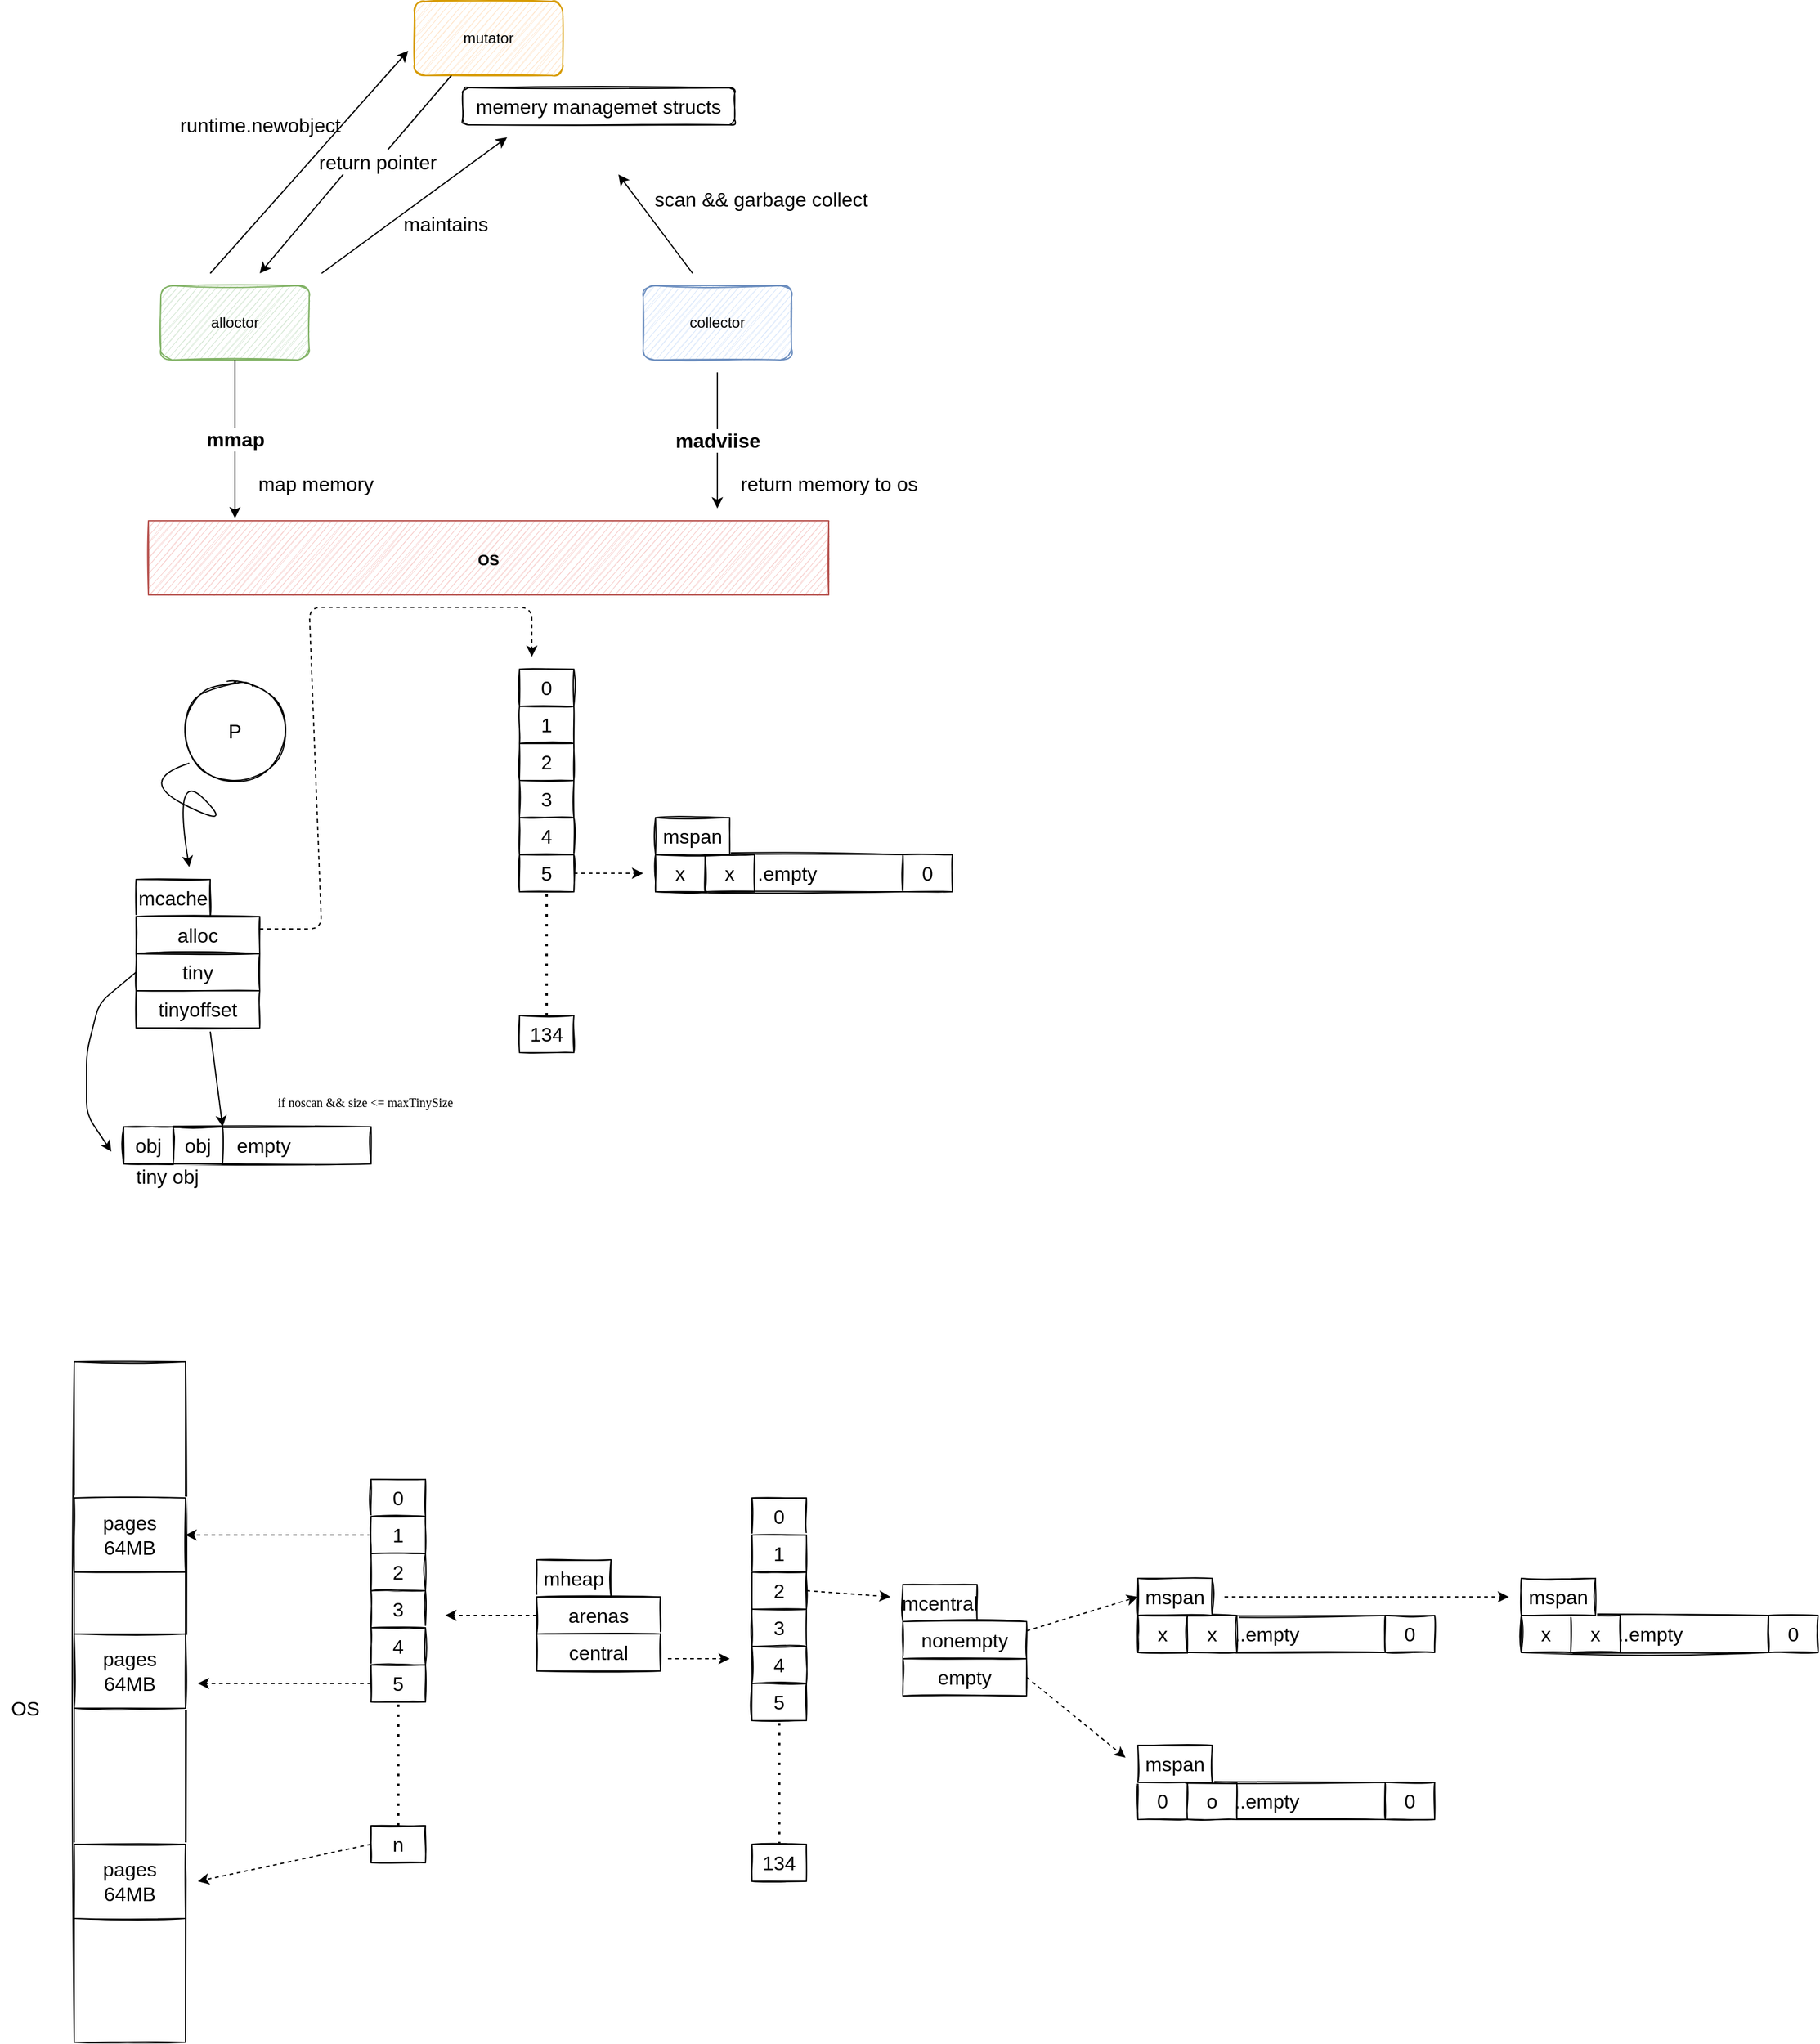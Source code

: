 <mxfile version="14.6.13" type="device"><diagram id="Ucnem84iZmI0Zhz2I0Bm" name="第 1 页"><mxGraphModel dx="1773" dy="623" grid="1" gridSize="10" guides="1" tooltips="1" connect="1" arrows="1" fold="1" page="1" pageScale="1" pageWidth="827" pageHeight="1169" math="0" shadow="0"><root><mxCell id="0"/><mxCell id="1" parent="0"/><mxCell id="-O3u6xzeJiMDtBIaZBuS-1" value="mutator" style="rounded=1;whiteSpace=wrap;html=1;sketch=1;fillColor=#ffe6cc;strokeColor=#d79b00;" vertex="1" parent="1"><mxGeometry x="265" y="120" width="120" height="60" as="geometry"/></mxCell><mxCell id="-O3u6xzeJiMDtBIaZBuS-2" value="collector" style="rounded=1;whiteSpace=wrap;html=1;sketch=1;fillColor=#dae8fc;strokeColor=#6c8ebf;" vertex="1" parent="1"><mxGeometry x="450" y="350" width="120" height="60" as="geometry"/></mxCell><mxCell id="-O3u6xzeJiMDtBIaZBuS-3" value="alloctor" style="rounded=1;whiteSpace=wrap;html=1;sketch=1;fillColor=#d5e8d4;strokeColor=#82b366;" vertex="1" parent="1"><mxGeometry x="60" y="350" width="120" height="60" as="geometry"/></mxCell><mxCell id="-O3u6xzeJiMDtBIaZBuS-4" value="&lt;h2&gt;&lt;font style=&quot;font-size: 12px&quot;&gt;OS&lt;/font&gt;&lt;/h2&gt;" style="rounded=0;whiteSpace=wrap;html=1;sketch=1;fillColor=#f8cecc;strokeColor=#b85450;" vertex="1" parent="1"><mxGeometry x="50" y="540" width="550" height="60" as="geometry"/></mxCell><mxCell id="-O3u6xzeJiMDtBIaZBuS-8" value="" style="endArrow=classic;html=1;" edge="1" parent="1"><mxGeometry width="50" height="50" relative="1" as="geometry"><mxPoint x="100" y="340" as="sourcePoint"/><mxPoint x="260" y="160" as="targetPoint"/></mxGeometry></mxCell><mxCell id="-O3u6xzeJiMDtBIaZBuS-9" value="" style="endArrow=classic;html=1;exitX=0.25;exitY=1;exitDx=0;exitDy=0;startArrow=none;" edge="1" parent="1" source="-O3u6xzeJiMDtBIaZBuS-18"><mxGeometry width="50" height="50" relative="1" as="geometry"><mxPoint x="310" y="220" as="sourcePoint"/><mxPoint x="140" y="340" as="targetPoint"/></mxGeometry></mxCell><mxCell id="-O3u6xzeJiMDtBIaZBuS-10" value="" style="endArrow=classic;html=1;" edge="1" parent="1"><mxGeometry width="50" height="50" relative="1" as="geometry"><mxPoint x="490" y="340" as="sourcePoint"/><mxPoint x="430" y="260" as="targetPoint"/></mxGeometry></mxCell><mxCell id="-O3u6xzeJiMDtBIaZBuS-11" value="" style="endArrow=classic;html=1;exitX=0.5;exitY=1;exitDx=0;exitDy=0;" edge="1" parent="1" source="-O3u6xzeJiMDtBIaZBuS-3"><mxGeometry relative="1" as="geometry"><mxPoint x="290" y="350" as="sourcePoint"/><mxPoint x="120" y="538" as="targetPoint"/></mxGeometry></mxCell><mxCell id="-O3u6xzeJiMDtBIaZBuS-12" value="mmap&lt;br style=&quot;font-size: 16px;&quot;&gt;" style="edgeLabel;resizable=0;html=1;align=center;verticalAlign=middle;fontStyle=1;fontSize=16;" connectable="0" vertex="1" parent="-O3u6xzeJiMDtBIaZBuS-11"><mxGeometry relative="1" as="geometry"/></mxCell><mxCell id="-O3u6xzeJiMDtBIaZBuS-15" value="" style="endArrow=classic;html=1;" edge="1" parent="1"><mxGeometry relative="1" as="geometry"><mxPoint x="510" y="420" as="sourcePoint"/><mxPoint x="510" y="530" as="targetPoint"/></mxGeometry></mxCell><mxCell id="-O3u6xzeJiMDtBIaZBuS-16" value="&lt;b&gt;&lt;font style=&quot;font-size: 16px&quot;&gt;madviise&lt;/font&gt;&lt;/b&gt;" style="edgeLabel;resizable=0;html=1;align=center;verticalAlign=middle;" connectable="0" vertex="1" parent="-O3u6xzeJiMDtBIaZBuS-15"><mxGeometry relative="1" as="geometry"/></mxCell><mxCell id="-O3u6xzeJiMDtBIaZBuS-17" value="runtime.newobject" style="text;html=1;align=center;verticalAlign=middle;resizable=0;points=[];autosize=1;strokeColor=none;fontSize=16;" vertex="1" parent="1"><mxGeometry x="65" y="210" width="150" height="20" as="geometry"/></mxCell><mxCell id="-O3u6xzeJiMDtBIaZBuS-19" value="scan &amp;amp;&amp;amp; garbage collect" style="text;html=1;align=center;verticalAlign=middle;resizable=0;points=[];autosize=1;strokeColor=none;fontSize=16;" vertex="1" parent="1"><mxGeometry x="450" y="270" width="190" height="20" as="geometry"/></mxCell><mxCell id="-O3u6xzeJiMDtBIaZBuS-20" value="return memory to os&lt;br&gt;" style="text;html=1;align=center;verticalAlign=middle;resizable=0;points=[];autosize=1;strokeColor=none;fontSize=16;" vertex="1" parent="1"><mxGeometry x="520" y="500" width="160" height="20" as="geometry"/></mxCell><mxCell id="-O3u6xzeJiMDtBIaZBuS-21" value="map memory&lt;br&gt;" style="text;html=1;align=center;verticalAlign=middle;resizable=0;points=[];autosize=1;strokeColor=none;fontSize=16;" vertex="1" parent="1"><mxGeometry x="130" y="500" width="110" height="20" as="geometry"/></mxCell><mxCell id="-O3u6xzeJiMDtBIaZBuS-22" value="memery managemet structs" style="rounded=1;whiteSpace=wrap;html=1;sketch=1;fontSize=16;" vertex="1" parent="1"><mxGeometry x="304" y="190" width="220" height="30" as="geometry"/></mxCell><mxCell id="-O3u6xzeJiMDtBIaZBuS-23" value="" style="endArrow=classic;html=1;fontSize=16;" edge="1" parent="1"><mxGeometry width="50" height="50" relative="1" as="geometry"><mxPoint x="190" y="340" as="sourcePoint"/><mxPoint x="340" y="230" as="targetPoint"/></mxGeometry></mxCell><mxCell id="-O3u6xzeJiMDtBIaZBuS-18" value="return pointer" style="text;html=1;align=center;verticalAlign=middle;resizable=0;points=[];autosize=1;strokeColor=none;fontSize=16;" vertex="1" parent="1"><mxGeometry x="180" y="240" width="110" height="20" as="geometry"/></mxCell><mxCell id="-O3u6xzeJiMDtBIaZBuS-24" value="" style="endArrow=none;html=1;exitX=0.25;exitY=1;exitDx=0;exitDy=0;" edge="1" parent="1" source="-O3u6xzeJiMDtBIaZBuS-1" target="-O3u6xzeJiMDtBIaZBuS-18"><mxGeometry width="50" height="50" relative="1" as="geometry"><mxPoint x="295" y="180" as="sourcePoint"/><mxPoint x="140" y="340" as="targetPoint"/></mxGeometry></mxCell><mxCell id="-O3u6xzeJiMDtBIaZBuS-25" value="maintains" style="text;html=1;align=center;verticalAlign=middle;resizable=0;points=[];autosize=1;strokeColor=none;fontSize=16;" vertex="1" parent="1"><mxGeometry x="250" y="290" width="80" height="20" as="geometry"/></mxCell><mxCell id="-O3u6xzeJiMDtBIaZBuS-30" value="P" style="ellipse;whiteSpace=wrap;html=1;aspect=fixed;sketch=1;fontSize=16;" vertex="1" parent="1"><mxGeometry x="80" y="670" width="80" height="80" as="geometry"/></mxCell><mxCell id="-O3u6xzeJiMDtBIaZBuS-32" value="" style="curved=1;endArrow=classic;html=1;fontSize=16;exitX=0.038;exitY=0.825;exitDx=0;exitDy=0;exitPerimeter=0;" edge="1" parent="1" source="-O3u6xzeJiMDtBIaZBuS-30"><mxGeometry width="50" height="50" relative="1" as="geometry"><mxPoint x="70" y="790" as="sourcePoint"/><mxPoint x="83" y="820" as="targetPoint"/><Array as="points"><mxPoint x="40" y="750"/><mxPoint x="120" y="790"/><mxPoint x="70" y="740"/></Array></mxGeometry></mxCell><mxCell id="-O3u6xzeJiMDtBIaZBuS-33" value="mcache" style="rounded=0;whiteSpace=wrap;html=1;sketch=1;fontSize=16;" vertex="1" parent="1"><mxGeometry x="40" y="830" width="60" height="30" as="geometry"/></mxCell><mxCell id="-O3u6xzeJiMDtBIaZBuS-34" value="alloc" style="rounded=0;whiteSpace=wrap;html=1;sketch=1;fontSize=16;" vertex="1" parent="1"><mxGeometry x="40" y="860" width="100" height="30" as="geometry"/></mxCell><mxCell id="-O3u6xzeJiMDtBIaZBuS-35" value="tiny" style="rounded=0;whiteSpace=wrap;html=1;sketch=1;fontSize=16;" vertex="1" parent="1"><mxGeometry x="40" y="890" width="100" height="30" as="geometry"/></mxCell><mxCell id="-O3u6xzeJiMDtBIaZBuS-36" value="tinyoffset" style="rounded=0;whiteSpace=wrap;html=1;sketch=1;fontSize=16;" vertex="1" parent="1"><mxGeometry x="40" y="920" width="100" height="30" as="geometry"/></mxCell><mxCell id="-O3u6xzeJiMDtBIaZBuS-37" value="&amp;nbsp; &amp;nbsp; &amp;nbsp; empty" style="rounded=0;whiteSpace=wrap;html=1;sketch=1;fontSize=16;" vertex="1" parent="1"><mxGeometry x="30" y="1030" width="200" height="30" as="geometry"/></mxCell><mxCell id="-O3u6xzeJiMDtBIaZBuS-38" value="obj" style="rounded=0;whiteSpace=wrap;html=1;sketch=1;fontSize=16;" vertex="1" parent="1"><mxGeometry x="30" y="1030" width="40" height="30" as="geometry"/></mxCell><mxCell id="-O3u6xzeJiMDtBIaZBuS-39" value="obj" style="rounded=0;whiteSpace=wrap;html=1;sketch=1;fontSize=16;" vertex="1" parent="1"><mxGeometry x="70" y="1030" width="40" height="30" as="geometry"/></mxCell><mxCell id="-O3u6xzeJiMDtBIaZBuS-40" value="tiny obj" style="text;html=1;align=center;verticalAlign=middle;resizable=0;points=[];autosize=1;strokeColor=none;fontSize=16;" vertex="1" parent="1"><mxGeometry x="30" y="1060" width="70" height="20" as="geometry"/></mxCell><mxCell id="-O3u6xzeJiMDtBIaZBuS-41" value="0" style="rounded=0;whiteSpace=wrap;html=1;sketch=1;fontSize=16;" vertex="1" parent="1"><mxGeometry x="350" y="660" width="44" height="30" as="geometry"/></mxCell><mxCell id="-O3u6xzeJiMDtBIaZBuS-42" value="1" style="rounded=0;whiteSpace=wrap;html=1;sketch=1;fontSize=16;" vertex="1" parent="1"><mxGeometry x="350" y="690" width="44" height="30" as="geometry"/></mxCell><mxCell id="-O3u6xzeJiMDtBIaZBuS-43" value="3" style="rounded=0;whiteSpace=wrap;html=1;sketch=1;fontSize=16;" vertex="1" parent="1"><mxGeometry x="350" y="750" width="44" height="30" as="geometry"/></mxCell><mxCell id="-O3u6xzeJiMDtBIaZBuS-44" value="2" style="rounded=0;whiteSpace=wrap;html=1;sketch=1;fontSize=16;" vertex="1" parent="1"><mxGeometry x="350" y="720" width="44" height="30" as="geometry"/></mxCell><mxCell id="-O3u6xzeJiMDtBIaZBuS-46" value="134" style="rounded=0;whiteSpace=wrap;html=1;sketch=1;fontSize=16;" vertex="1" parent="1"><mxGeometry x="350" y="940" width="44" height="30" as="geometry"/></mxCell><mxCell id="-O3u6xzeJiMDtBIaZBuS-47" value="" style="endArrow=none;dashed=1;html=1;dashPattern=1 3;strokeWidth=2;fontSize=16;entryX=0.5;entryY=1;entryDx=0;entryDy=0;exitX=0.5;exitY=0;exitDx=0;exitDy=0;" edge="1" parent="1" source="-O3u6xzeJiMDtBIaZBuS-46" target="-O3u6xzeJiMDtBIaZBuS-43"><mxGeometry width="50" height="50" relative="1" as="geometry"><mxPoint x="320" y="860" as="sourcePoint"/><mxPoint x="370" y="810" as="targetPoint"/></mxGeometry></mxCell><mxCell id="-O3u6xzeJiMDtBIaZBuS-49" value="4" style="rounded=0;whiteSpace=wrap;html=1;sketch=1;fontSize=16;" vertex="1" parent="1"><mxGeometry x="350" y="780" width="44" height="30" as="geometry"/></mxCell><mxCell id="-O3u6xzeJiMDtBIaZBuS-50" value="5" style="rounded=0;whiteSpace=wrap;html=1;sketch=1;fontSize=16;" vertex="1" parent="1"><mxGeometry x="350" y="810" width="44" height="30" as="geometry"/></mxCell><mxCell id="-O3u6xzeJiMDtBIaZBuS-51" value="....empty" style="rounded=0;whiteSpace=wrap;html=1;sketch=1;fontSize=16;" vertex="1" parent="1"><mxGeometry x="460" y="810" width="200" height="30" as="geometry"/></mxCell><mxCell id="-O3u6xzeJiMDtBIaZBuS-52" value="x" style="rounded=0;whiteSpace=wrap;html=1;sketch=1;fontSize=16;" vertex="1" parent="1"><mxGeometry x="460" y="810" width="40" height="30" as="geometry"/></mxCell><mxCell id="-O3u6xzeJiMDtBIaZBuS-53" value="x" style="rounded=0;whiteSpace=wrap;html=1;sketch=1;fontSize=16;" vertex="1" parent="1"><mxGeometry x="500" y="810" width="40" height="30" as="geometry"/></mxCell><mxCell id="-O3u6xzeJiMDtBIaZBuS-55" value="mspan" style="rounded=0;whiteSpace=wrap;html=1;sketch=1;fontSize=16;" vertex="1" parent="1"><mxGeometry x="460" y="780" width="60" height="30" as="geometry"/></mxCell><mxCell id="-O3u6xzeJiMDtBIaZBuS-58" value="0" style="rounded=0;whiteSpace=wrap;html=1;sketch=1;fontSize=16;" vertex="1" parent="1"><mxGeometry x="660" y="810" width="40" height="30" as="geometry"/></mxCell><mxCell id="-O3u6xzeJiMDtBIaZBuS-59" value="" style="endArrow=classic;html=1;fontSize=16;exitX=1;exitY=0.5;exitDx=0;exitDy=0;dashed=1;" edge="1" parent="1" source="-O3u6xzeJiMDtBIaZBuS-50"><mxGeometry width="50" height="50" relative="1" as="geometry"><mxPoint x="440" y="970" as="sourcePoint"/><mxPoint x="450" y="825" as="targetPoint"/></mxGeometry></mxCell><mxCell id="-O3u6xzeJiMDtBIaZBuS-60" value="" style="endArrow=classic;html=1;fontSize=16;exitX=0;exitY=0.5;exitDx=0;exitDy=0;" edge="1" parent="1" source="-O3u6xzeJiMDtBIaZBuS-35"><mxGeometry width="50" height="50" relative="1" as="geometry"><mxPoint x="300" y="970" as="sourcePoint"/><mxPoint x="20" y="1050" as="targetPoint"/><Array as="points"><mxPoint x="10" y="930"/><mxPoint y="970"/><mxPoint y="1020"/></Array></mxGeometry></mxCell><mxCell id="-O3u6xzeJiMDtBIaZBuS-61" value="" style="endArrow=classic;html=1;fontSize=16;exitX=0.6;exitY=1.1;exitDx=0;exitDy=0;exitPerimeter=0;entryX=1;entryY=0;entryDx=0;entryDy=0;" edge="1" parent="1" source="-O3u6xzeJiMDtBIaZBuS-36" target="-O3u6xzeJiMDtBIaZBuS-39"><mxGeometry width="50" height="50" relative="1" as="geometry"><mxPoint x="90" y="1000" as="sourcePoint"/><mxPoint x="140" y="950" as="targetPoint"/></mxGeometry></mxCell><mxCell id="-O3u6xzeJiMDtBIaZBuS-62" value="" style="rounded=0;whiteSpace=wrap;html=1;sketch=1;fontSize=16;" vertex="1" parent="1"><mxGeometry x="-10" y="1220" width="90" height="550" as="geometry"/></mxCell><mxCell id="-O3u6xzeJiMDtBIaZBuS-63" value="OS" style="text;html=1;align=center;verticalAlign=middle;resizable=0;points=[];autosize=1;strokeColor=none;fontSize=16;" vertex="1" parent="1"><mxGeometry x="-70" y="1490" width="40" height="20" as="geometry"/></mxCell><mxCell id="-O3u6xzeJiMDtBIaZBuS-64" value="pages&lt;br&gt;64MB" style="rounded=0;whiteSpace=wrap;html=1;sketch=1;fontSize=16;" vertex="1" parent="1"><mxGeometry x="-10" y="1330" width="90" height="60" as="geometry"/></mxCell><mxCell id="-O3u6xzeJiMDtBIaZBuS-65" value="pages&lt;br&gt;64MB" style="rounded=0;whiteSpace=wrap;html=1;sketch=1;fontSize=16;" vertex="1" parent="1"><mxGeometry x="-10" y="1440" width="90" height="60" as="geometry"/></mxCell><mxCell id="-O3u6xzeJiMDtBIaZBuS-66" value="pages&lt;br&gt;64MB" style="rounded=0;whiteSpace=wrap;html=1;sketch=1;fontSize=16;" vertex="1" parent="1"><mxGeometry x="-10" y="1610" width="90" height="60" as="geometry"/></mxCell><mxCell id="-O3u6xzeJiMDtBIaZBuS-75" value="" style="endArrow=classic;html=1;fontSize=16;exitX=0;exitY=0.5;exitDx=0;exitDy=0;entryX=1;entryY=0.5;entryDx=0;entryDy=0;dashed=1;" edge="1" parent="1" source="-O3u6xzeJiMDtBIaZBuS-68" target="-O3u6xzeJiMDtBIaZBuS-64"><mxGeometry width="50" height="50" relative="1" as="geometry"><mxPoint x="370" y="1410" as="sourcePoint"/><mxPoint x="420" y="1360" as="targetPoint"/></mxGeometry></mxCell><mxCell id="-O3u6xzeJiMDtBIaZBuS-76" value="" style="endArrow=classic;html=1;fontSize=16;exitX=0;exitY=0.5;exitDx=0;exitDy=0;curved=1;dashed=1;" edge="1" parent="1" source="-O3u6xzeJiMDtBIaZBuS-74"><mxGeometry width="50" height="50" relative="1" as="geometry"><mxPoint x="240" y="1370" as="sourcePoint"/><mxPoint x="90" y="1480" as="targetPoint"/></mxGeometry></mxCell><mxCell id="-O3u6xzeJiMDtBIaZBuS-77" value="" style="endArrow=classic;html=1;fontSize=16;exitX=0;exitY=0.5;exitDx=0;exitDy=0;dashed=1;" edge="1" parent="1" source="-O3u6xzeJiMDtBIaZBuS-71"><mxGeometry width="50" height="50" relative="1" as="geometry"><mxPoint x="240" y="1490" as="sourcePoint"/><mxPoint x="90" y="1640" as="targetPoint"/></mxGeometry></mxCell><mxCell id="-O3u6xzeJiMDtBIaZBuS-82" value="" style="group" vertex="1" connectable="0" parent="1"><mxGeometry x="364" y="1380" width="100" height="90" as="geometry"/></mxCell><mxCell id="-O3u6xzeJiMDtBIaZBuS-78" value="mheap" style="rounded=0;whiteSpace=wrap;html=1;sketch=1;fontSize=16;" vertex="1" parent="-O3u6xzeJiMDtBIaZBuS-82"><mxGeometry width="60" height="30" as="geometry"/></mxCell><mxCell id="-O3u6xzeJiMDtBIaZBuS-79" value="arenas" style="rounded=0;whiteSpace=wrap;html=1;sketch=1;fontSize=16;" vertex="1" parent="-O3u6xzeJiMDtBIaZBuS-82"><mxGeometry y="30" width="100" height="30" as="geometry"/></mxCell><mxCell id="-O3u6xzeJiMDtBIaZBuS-80" value="central" style="rounded=0;whiteSpace=wrap;html=1;sketch=1;fontSize=16;" vertex="1" parent="-O3u6xzeJiMDtBIaZBuS-82"><mxGeometry y="60" width="100" height="30" as="geometry"/></mxCell><mxCell id="-O3u6xzeJiMDtBIaZBuS-83" value="" style="endArrow=classic;html=1;dashed=1;fontSize=16;exitX=0;exitY=0.5;exitDx=0;exitDy=0;" edge="1" parent="1" source="-O3u6xzeJiMDtBIaZBuS-79"><mxGeometry width="50" height="50" relative="1" as="geometry"><mxPoint x="290" y="1460" as="sourcePoint"/><mxPoint x="290" y="1425" as="targetPoint"/></mxGeometry></mxCell><mxCell id="-O3u6xzeJiMDtBIaZBuS-84" value="" style="group" vertex="1" connectable="0" parent="1"><mxGeometry x="230" y="1315" width="44" height="310" as="geometry"/></mxCell><mxCell id="-O3u6xzeJiMDtBIaZBuS-67" value="0" style="rounded=0;whiteSpace=wrap;html=1;sketch=1;fontSize=16;" vertex="1" parent="-O3u6xzeJiMDtBIaZBuS-84"><mxGeometry width="44" height="30" as="geometry"/></mxCell><mxCell id="-O3u6xzeJiMDtBIaZBuS-68" value="1" style="rounded=0;whiteSpace=wrap;html=1;sketch=1;fontSize=16;" vertex="1" parent="-O3u6xzeJiMDtBIaZBuS-84"><mxGeometry y="30" width="44" height="30" as="geometry"/></mxCell><mxCell id="-O3u6xzeJiMDtBIaZBuS-69" value="3" style="rounded=0;whiteSpace=wrap;html=1;sketch=1;fontSize=16;" vertex="1" parent="-O3u6xzeJiMDtBIaZBuS-84"><mxGeometry y="90" width="44" height="30" as="geometry"/></mxCell><mxCell id="-O3u6xzeJiMDtBIaZBuS-70" value="2" style="rounded=0;whiteSpace=wrap;html=1;sketch=1;fontSize=16;" vertex="1" parent="-O3u6xzeJiMDtBIaZBuS-84"><mxGeometry y="60" width="44" height="30" as="geometry"/></mxCell><mxCell id="-O3u6xzeJiMDtBIaZBuS-71" value="n" style="rounded=0;whiteSpace=wrap;html=1;sketch=1;fontSize=16;" vertex="1" parent="-O3u6xzeJiMDtBIaZBuS-84"><mxGeometry y="280" width="44" height="30" as="geometry"/></mxCell><mxCell id="-O3u6xzeJiMDtBIaZBuS-72" value="" style="endArrow=none;dashed=1;html=1;dashPattern=1 3;strokeWidth=2;fontSize=16;entryX=0.5;entryY=1;entryDx=0;entryDy=0;exitX=0.5;exitY=0;exitDx=0;exitDy=0;" edge="1" parent="-O3u6xzeJiMDtBIaZBuS-84" source="-O3u6xzeJiMDtBIaZBuS-71" target="-O3u6xzeJiMDtBIaZBuS-69"><mxGeometry width="50" height="50" relative="1" as="geometry"><mxPoint x="-30" y="200" as="sourcePoint"/><mxPoint x="20" y="150" as="targetPoint"/></mxGeometry></mxCell><mxCell id="-O3u6xzeJiMDtBIaZBuS-73" value="4" style="rounded=0;whiteSpace=wrap;html=1;sketch=1;fontSize=16;" vertex="1" parent="-O3u6xzeJiMDtBIaZBuS-84"><mxGeometry y="120" width="44" height="30" as="geometry"/></mxCell><mxCell id="-O3u6xzeJiMDtBIaZBuS-74" value="5" style="rounded=0;whiteSpace=wrap;html=1;sketch=1;fontSize=16;" vertex="1" parent="-O3u6xzeJiMDtBIaZBuS-84"><mxGeometry y="150" width="44" height="30" as="geometry"/></mxCell><mxCell id="-O3u6xzeJiMDtBIaZBuS-85" value="" style="group" vertex="1" connectable="0" parent="1"><mxGeometry x="538" y="1330" width="44" height="310" as="geometry"/></mxCell><mxCell id="-O3u6xzeJiMDtBIaZBuS-86" value="0" style="rounded=0;whiteSpace=wrap;html=1;sketch=1;fontSize=16;" vertex="1" parent="-O3u6xzeJiMDtBIaZBuS-85"><mxGeometry width="44" height="30" as="geometry"/></mxCell><mxCell id="-O3u6xzeJiMDtBIaZBuS-87" value="1" style="rounded=0;whiteSpace=wrap;html=1;sketch=1;fontSize=16;" vertex="1" parent="-O3u6xzeJiMDtBIaZBuS-85"><mxGeometry y="30" width="44" height="30" as="geometry"/></mxCell><mxCell id="-O3u6xzeJiMDtBIaZBuS-88" value="3" style="rounded=0;whiteSpace=wrap;html=1;sketch=1;fontSize=16;" vertex="1" parent="-O3u6xzeJiMDtBIaZBuS-85"><mxGeometry y="90" width="44" height="30" as="geometry"/></mxCell><mxCell id="-O3u6xzeJiMDtBIaZBuS-89" value="2" style="rounded=0;whiteSpace=wrap;html=1;sketch=1;fontSize=16;" vertex="1" parent="-O3u6xzeJiMDtBIaZBuS-85"><mxGeometry y="60" width="44" height="30" as="geometry"/></mxCell><mxCell id="-O3u6xzeJiMDtBIaZBuS-90" value="134" style="rounded=0;whiteSpace=wrap;html=1;sketch=1;fontSize=16;" vertex="1" parent="-O3u6xzeJiMDtBIaZBuS-85"><mxGeometry y="280" width="44" height="30" as="geometry"/></mxCell><mxCell id="-O3u6xzeJiMDtBIaZBuS-91" value="" style="endArrow=none;dashed=1;html=1;dashPattern=1 3;strokeWidth=2;fontSize=16;entryX=0.5;entryY=1;entryDx=0;entryDy=0;exitX=0.5;exitY=0;exitDx=0;exitDy=0;" edge="1" parent="-O3u6xzeJiMDtBIaZBuS-85" source="-O3u6xzeJiMDtBIaZBuS-90" target="-O3u6xzeJiMDtBIaZBuS-88"><mxGeometry width="50" height="50" relative="1" as="geometry"><mxPoint x="-30" y="200" as="sourcePoint"/><mxPoint x="20" y="150" as="targetPoint"/></mxGeometry></mxCell><mxCell id="-O3u6xzeJiMDtBIaZBuS-92" value="4" style="rounded=0;whiteSpace=wrap;html=1;sketch=1;fontSize=16;" vertex="1" parent="-O3u6xzeJiMDtBIaZBuS-85"><mxGeometry y="120" width="44" height="30" as="geometry"/></mxCell><mxCell id="-O3u6xzeJiMDtBIaZBuS-93" value="5" style="rounded=0;whiteSpace=wrap;html=1;sketch=1;fontSize=16;" vertex="1" parent="-O3u6xzeJiMDtBIaZBuS-85"><mxGeometry y="150" width="44" height="30" as="geometry"/></mxCell><mxCell id="-O3u6xzeJiMDtBIaZBuS-94" value="" style="endArrow=classic;html=1;dashed=1;fontSize=16;" edge="1" parent="1"><mxGeometry width="50" height="50" relative="1" as="geometry"><mxPoint x="470" y="1460" as="sourcePoint"/><mxPoint x="520" y="1460" as="targetPoint"/></mxGeometry></mxCell><mxCell id="-O3u6xzeJiMDtBIaZBuS-95" value="" style="group" vertex="1" connectable="0" parent="1"><mxGeometry x="660" y="1400" width="100" height="90" as="geometry"/></mxCell><mxCell id="-O3u6xzeJiMDtBIaZBuS-96" value="mcentral" style="rounded=0;whiteSpace=wrap;html=1;sketch=1;fontSize=16;" vertex="1" parent="-O3u6xzeJiMDtBIaZBuS-95"><mxGeometry width="60" height="30" as="geometry"/></mxCell><mxCell id="-O3u6xzeJiMDtBIaZBuS-97" value="nonempty" style="rounded=0;whiteSpace=wrap;html=1;sketch=1;fontSize=16;" vertex="1" parent="-O3u6xzeJiMDtBIaZBuS-95"><mxGeometry y="30" width="100" height="30" as="geometry"/></mxCell><mxCell id="-O3u6xzeJiMDtBIaZBuS-98" value="empty" style="rounded=0;whiteSpace=wrap;html=1;sketch=1;fontSize=16;" vertex="1" parent="-O3u6xzeJiMDtBIaZBuS-95"><mxGeometry y="60" width="100" height="30" as="geometry"/></mxCell><mxCell id="-O3u6xzeJiMDtBIaZBuS-99" value="....empty" style="rounded=0;whiteSpace=wrap;html=1;sketch=1;fontSize=16;" vertex="1" parent="1"><mxGeometry x="850" y="1425" width="200" height="30" as="geometry"/></mxCell><mxCell id="-O3u6xzeJiMDtBIaZBuS-100" value="x" style="rounded=0;whiteSpace=wrap;html=1;sketch=1;fontSize=16;" vertex="1" parent="1"><mxGeometry x="850" y="1425" width="40" height="30" as="geometry"/></mxCell><mxCell id="-O3u6xzeJiMDtBIaZBuS-101" value="x" style="rounded=0;whiteSpace=wrap;html=1;sketch=1;fontSize=16;" vertex="1" parent="1"><mxGeometry x="890" y="1425" width="40" height="30" as="geometry"/></mxCell><mxCell id="-O3u6xzeJiMDtBIaZBuS-102" value="mspan" style="rounded=0;whiteSpace=wrap;html=1;sketch=1;fontSize=16;" vertex="1" parent="1"><mxGeometry x="850" y="1395" width="60" height="30" as="geometry"/></mxCell><mxCell id="-O3u6xzeJiMDtBIaZBuS-103" value="0" style="rounded=0;whiteSpace=wrap;html=1;sketch=1;fontSize=16;" vertex="1" parent="1"><mxGeometry x="1050" y="1425" width="40" height="30" as="geometry"/></mxCell><mxCell id="-O3u6xzeJiMDtBIaZBuS-104" value="....empty" style="rounded=0;whiteSpace=wrap;html=1;sketch=1;fontSize=16;" vertex="1" parent="1"><mxGeometry x="850" y="1560" width="200" height="30" as="geometry"/></mxCell><mxCell id="-O3u6xzeJiMDtBIaZBuS-105" value="0" style="rounded=0;whiteSpace=wrap;html=1;sketch=1;fontSize=16;" vertex="1" parent="1"><mxGeometry x="850" y="1560" width="40" height="30" as="geometry"/></mxCell><mxCell id="-O3u6xzeJiMDtBIaZBuS-106" value="o" style="rounded=0;whiteSpace=wrap;html=1;sketch=1;fontSize=16;" vertex="1" parent="1"><mxGeometry x="890" y="1560" width="40" height="30" as="geometry"/></mxCell><mxCell id="-O3u6xzeJiMDtBIaZBuS-107" value="mspan" style="rounded=0;whiteSpace=wrap;html=1;sketch=1;fontSize=16;" vertex="1" parent="1"><mxGeometry x="850" y="1530" width="60" height="30" as="geometry"/></mxCell><mxCell id="-O3u6xzeJiMDtBIaZBuS-108" value="0" style="rounded=0;whiteSpace=wrap;html=1;sketch=1;fontSize=16;" vertex="1" parent="1"><mxGeometry x="1050" y="1560" width="40" height="30" as="geometry"/></mxCell><mxCell id="-O3u6xzeJiMDtBIaZBuS-109" value="....empty" style="rounded=0;whiteSpace=wrap;html=1;sketch=1;fontSize=16;" vertex="1" parent="1"><mxGeometry x="1160" y="1425" width="200" height="30" as="geometry"/></mxCell><mxCell id="-O3u6xzeJiMDtBIaZBuS-110" value="x" style="rounded=0;whiteSpace=wrap;html=1;sketch=1;fontSize=16;" vertex="1" parent="1"><mxGeometry x="1160" y="1425" width="40" height="30" as="geometry"/></mxCell><mxCell id="-O3u6xzeJiMDtBIaZBuS-111" value="x" style="rounded=0;whiteSpace=wrap;html=1;sketch=1;fontSize=16;" vertex="1" parent="1"><mxGeometry x="1200" y="1425" width="40" height="30" as="geometry"/></mxCell><mxCell id="-O3u6xzeJiMDtBIaZBuS-112" value="mspan" style="rounded=0;whiteSpace=wrap;html=1;sketch=1;fontSize=16;" vertex="1" parent="1"><mxGeometry x="1160" y="1395" width="60" height="30" as="geometry"/></mxCell><mxCell id="-O3u6xzeJiMDtBIaZBuS-113" value="0" style="rounded=0;whiteSpace=wrap;html=1;sketch=1;fontSize=16;" vertex="1" parent="1"><mxGeometry x="1360" y="1425" width="40" height="30" as="geometry"/></mxCell><mxCell id="-O3u6xzeJiMDtBIaZBuS-114" value="" style="endArrow=classic;html=1;dashed=1;fontSize=16;exitX=1;exitY=0.5;exitDx=0;exitDy=0;" edge="1" parent="1" source="-O3u6xzeJiMDtBIaZBuS-98"><mxGeometry width="50" height="50" relative="1" as="geometry"><mxPoint x="860" y="1530" as="sourcePoint"/><mxPoint x="840" y="1540" as="targetPoint"/></mxGeometry></mxCell><mxCell id="-O3u6xzeJiMDtBIaZBuS-115" value="" style="endArrow=classic;html=1;dashed=1;fontSize=16;exitX=1;exitY=0.25;exitDx=0;exitDy=0;entryX=0;entryY=0.5;entryDx=0;entryDy=0;" edge="1" parent="1" source="-O3u6xzeJiMDtBIaZBuS-97" target="-O3u6xzeJiMDtBIaZBuS-102"><mxGeometry width="50" height="50" relative="1" as="geometry"><mxPoint x="760" y="1470" as="sourcePoint"/><mxPoint x="810" y="1420" as="targetPoint"/></mxGeometry></mxCell><mxCell id="-O3u6xzeJiMDtBIaZBuS-116" value="" style="endArrow=classic;html=1;dashed=1;fontSize=16;" edge="1" parent="1"><mxGeometry width="50" height="50" relative="1" as="geometry"><mxPoint x="920" y="1410" as="sourcePoint"/><mxPoint x="1150" y="1410" as="targetPoint"/></mxGeometry></mxCell><mxCell id="-O3u6xzeJiMDtBIaZBuS-117" value="" style="endArrow=classic;html=1;dashed=1;fontSize=16;exitX=1;exitY=0.5;exitDx=0;exitDy=0;" edge="1" parent="1" source="-O3u6xzeJiMDtBIaZBuS-89"><mxGeometry width="50" height="50" relative="1" as="geometry"><mxPoint x="590" y="1400" as="sourcePoint"/><mxPoint x="650" y="1410" as="targetPoint"/></mxGeometry></mxCell><mxCell id="-O3u6xzeJiMDtBIaZBuS-119" value="if noscan &amp;amp;&amp;amp; size &amp;lt;= maxTinySize" style="text;html=1;align=center;verticalAlign=middle;resizable=0;points=[];autosize=1;strokeColor=none;fontSize=10;fontFamily=Verdana;" vertex="1" parent="1"><mxGeometry x="130" y="1000" width="190" height="20" as="geometry"/></mxCell><mxCell id="-O3u6xzeJiMDtBIaZBuS-120" value="" style="endArrow=classic;html=1;dashed=1;fontFamily=Verdana;fontSize=10;" edge="1" parent="1"><mxGeometry width="50" height="50" relative="1" as="geometry"><mxPoint x="140" y="870" as="sourcePoint"/><mxPoint x="360" y="650" as="targetPoint"/><Array as="points"><mxPoint x="190" y="870"/><mxPoint x="180" y="610"/><mxPoint x="360" y="610"/></Array></mxGeometry></mxCell></root></mxGraphModel></diagram></mxfile>